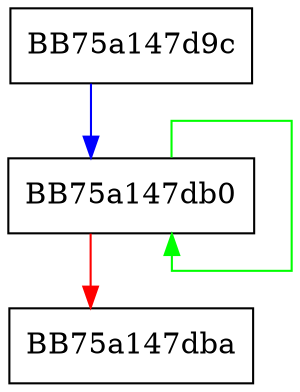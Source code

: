 digraph DuplicateString {
  node [shape="box"];
  graph [splines=ortho];
  BB75a147d9c -> BB75a147db0 [color="blue"];
  BB75a147db0 -> BB75a147db0 [color="green"];
  BB75a147db0 -> BB75a147dba [color="red"];
}